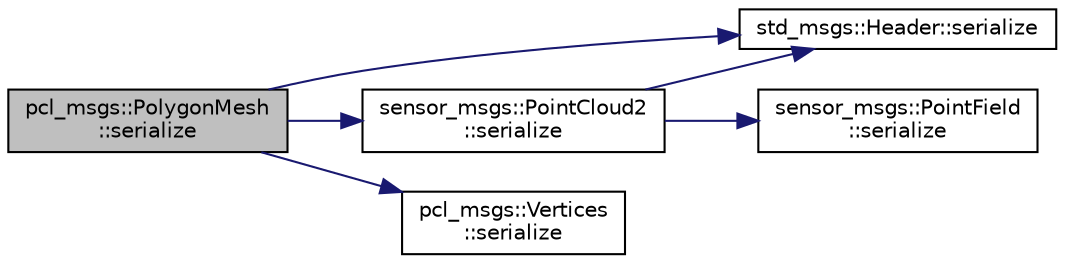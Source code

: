 digraph "pcl_msgs::PolygonMesh::serialize"
{
  edge [fontname="Helvetica",fontsize="10",labelfontname="Helvetica",labelfontsize="10"];
  node [fontname="Helvetica",fontsize="10",shape=record];
  rankdir="LR";
  Node1 [label="pcl_msgs::PolygonMesh\l::serialize",height=0.2,width=0.4,color="black", fillcolor="grey75", style="filled" fontcolor="black"];
  Node1 -> Node2 [color="midnightblue",fontsize="10",style="solid",fontname="Helvetica"];
  Node2 [label="std_msgs::Header::serialize",height=0.2,width=0.4,color="black", fillcolor="white", style="filled",URL="$classstd__msgs_1_1_header.html#a200c6f9d2576b1a237a19bc2d769925e"];
  Node1 -> Node3 [color="midnightblue",fontsize="10",style="solid",fontname="Helvetica"];
  Node3 [label="sensor_msgs::PointCloud2\l::serialize",height=0.2,width=0.4,color="black", fillcolor="white", style="filled",URL="$classsensor__msgs_1_1_point_cloud2.html#a1acf1b7f2fc546097d76e1af804cc2be"];
  Node3 -> Node2 [color="midnightblue",fontsize="10",style="solid",fontname="Helvetica"];
  Node3 -> Node4 [color="midnightblue",fontsize="10",style="solid",fontname="Helvetica"];
  Node4 [label="sensor_msgs::PointField\l::serialize",height=0.2,width=0.4,color="black", fillcolor="white", style="filled",URL="$classsensor__msgs_1_1_point_field.html#a537baf203c9094bb2d877bcc079fdc1a"];
  Node1 -> Node5 [color="midnightblue",fontsize="10",style="solid",fontname="Helvetica"];
  Node5 [label="pcl_msgs::Vertices\l::serialize",height=0.2,width=0.4,color="black", fillcolor="white", style="filled",URL="$classpcl__msgs_1_1_vertices.html#a608cfe84fe31ae987f271b8cf0352828"];
}
